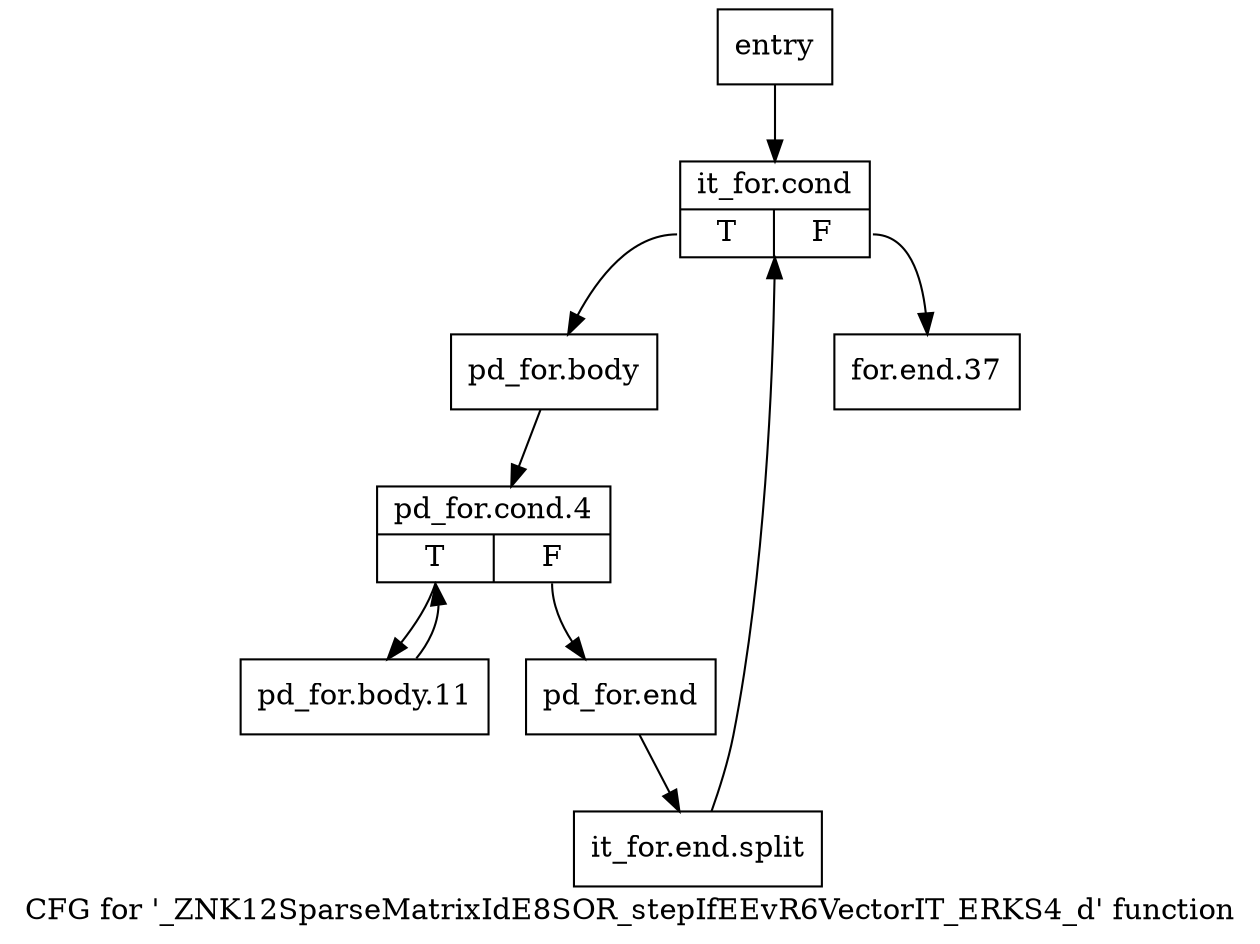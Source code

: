 digraph "CFG for '_ZNK12SparseMatrixIdE8SOR_stepIfEEvR6VectorIT_ERKS4_d' function" {
	label="CFG for '_ZNK12SparseMatrixIdE8SOR_stepIfEEvR6VectorIT_ERKS4_d' function";

	Node0x7176040 [shape=record,label="{entry}"];
	Node0x7176040 -> Node0x7176090;
	Node0x7176090 [shape=record,label="{it_for.cond|{<s0>T|<s1>F}}"];
	Node0x7176090:s0 -> Node0x71760e0;
	Node0x7176090:s1 -> Node0x7176220;
	Node0x71760e0 [shape=record,label="{pd_for.body}"];
	Node0x71760e0 -> Node0x7176130;
	Node0x7176130 [shape=record,label="{pd_for.cond.4|{<s0>T|<s1>F}}"];
	Node0x7176130:s0 -> Node0x7176180;
	Node0x7176130:s1 -> Node0x71761d0;
	Node0x7176180 [shape=record,label="{pd_for.body.11}"];
	Node0x7176180 -> Node0x7176130;
	Node0x71761d0 [shape=record,label="{pd_for.end}"];
	Node0x71761d0 -> Node0xb16ce50;
	Node0xb16ce50 [shape=record,label="{it_for.end.split}"];
	Node0xb16ce50 -> Node0x7176090;
	Node0x7176220 [shape=record,label="{for.end.37}"];
}
